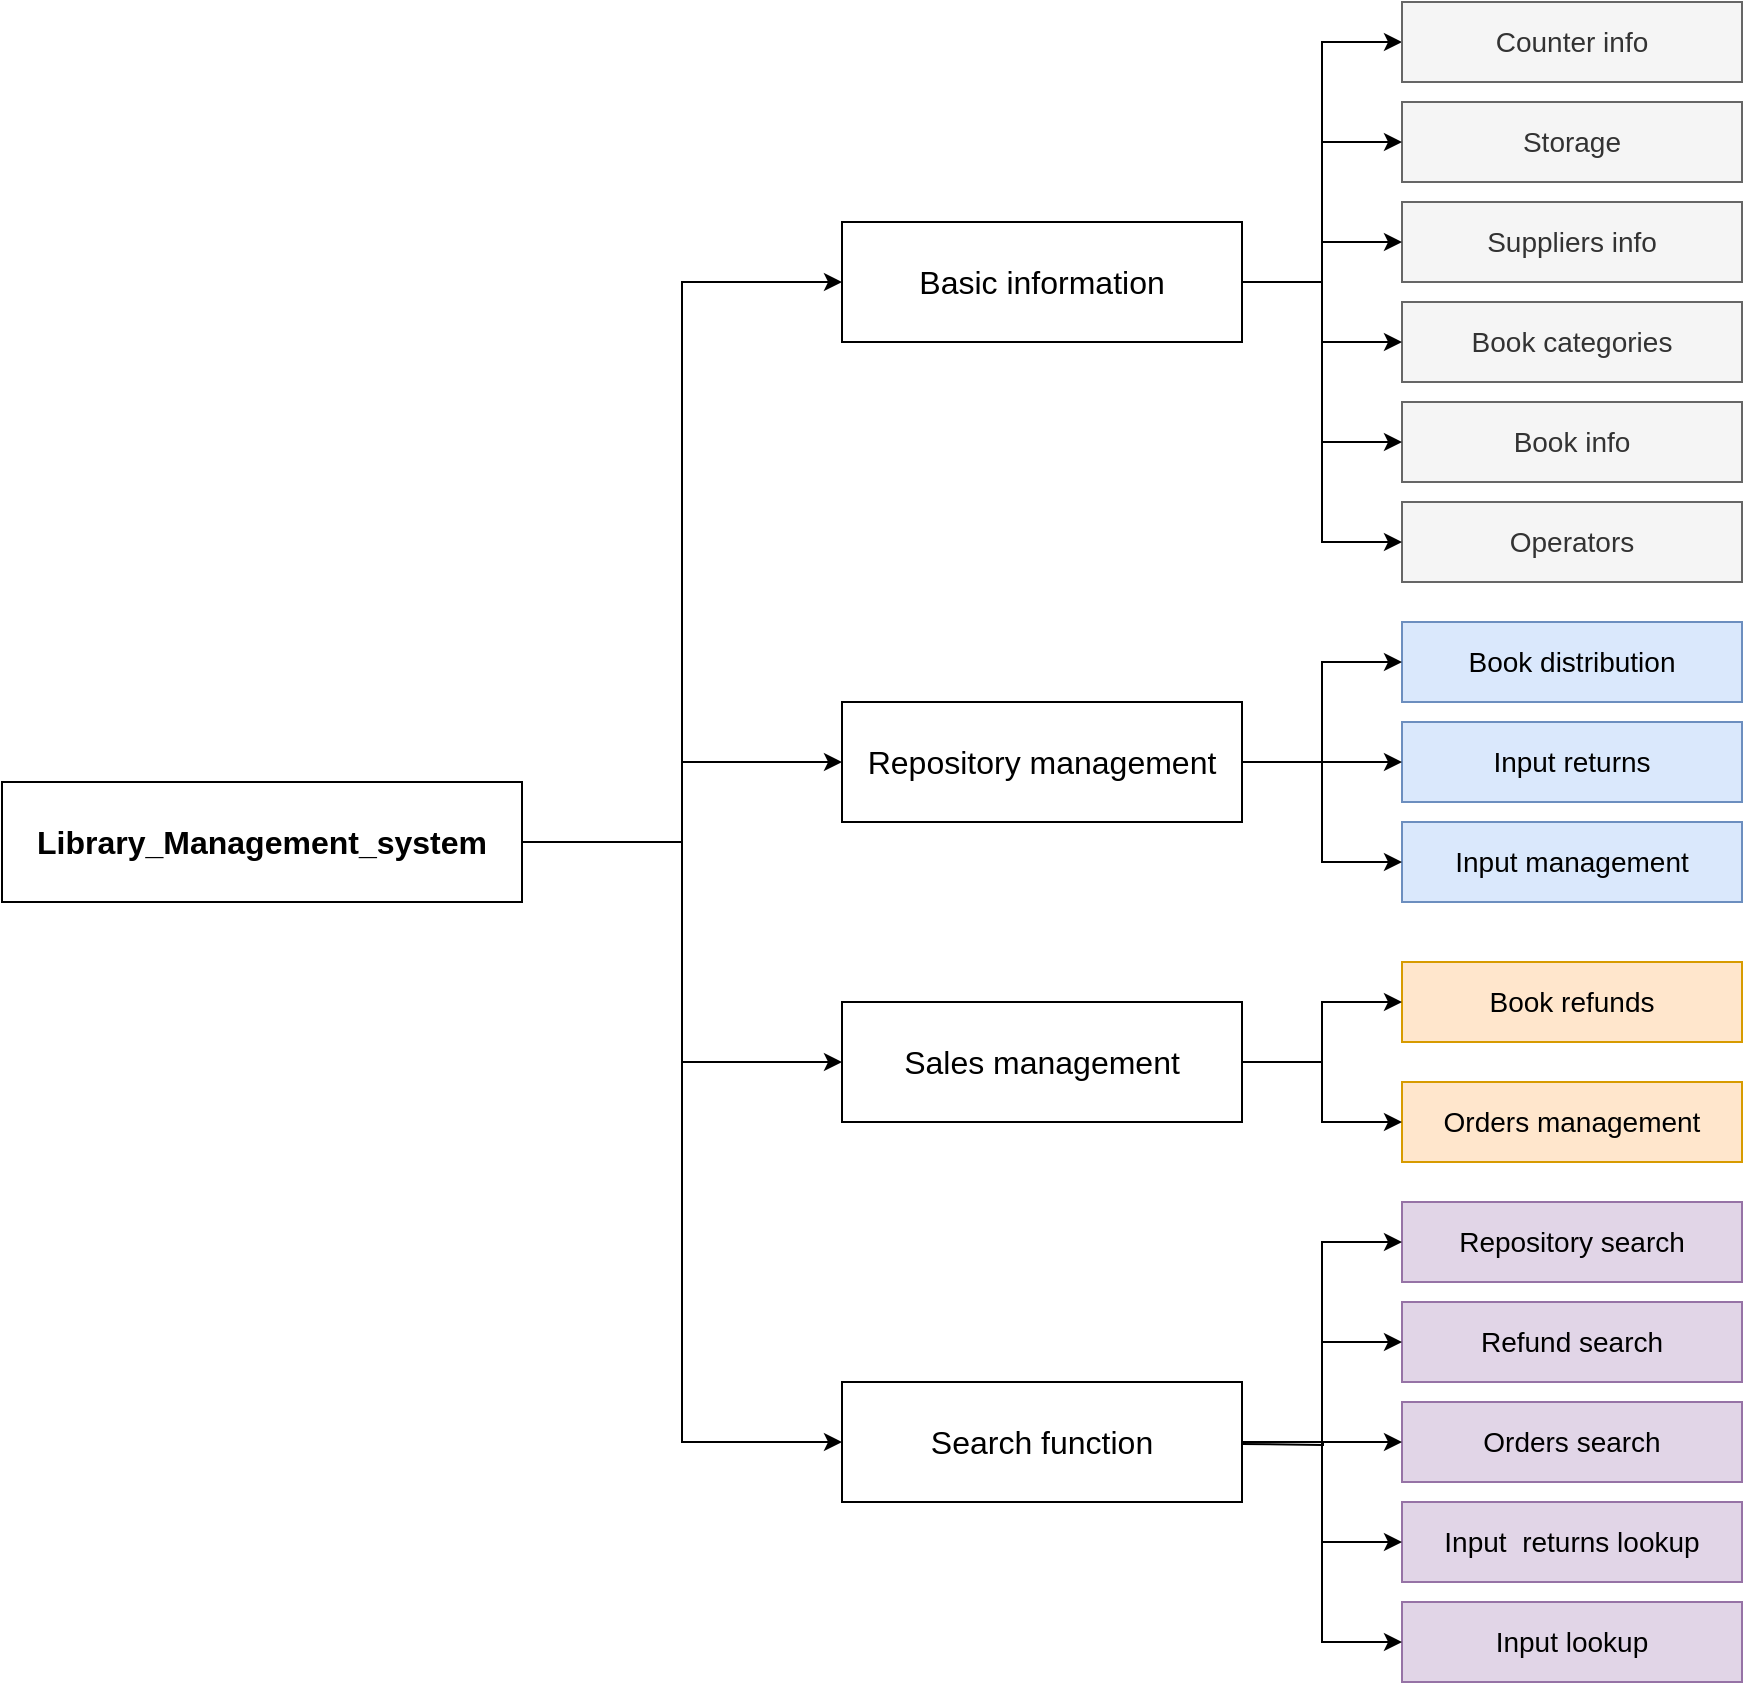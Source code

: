 <mxfile version="13.0.3" type="device"><diagram id="jDvrA52LqAtyF1VqodQY" name="Page-1"><mxGraphModel dx="2310" dy="2036" grid="1" gridSize="10" guides="1" tooltips="1" connect="1" arrows="1" fold="1" page="1" pageScale="1" pageWidth="827" pageHeight="1169" math="0" shadow="0"><root><mxCell id="0"/><mxCell id="1" parent="0"/><mxCell id="6AdnCGVM4psgo07VvYEl-26" value="" style="edgeStyle=orthogonalEdgeStyle;rounded=0;orthogonalLoop=1;jettySize=auto;html=1;exitX=1;exitY=0.5;exitDx=0;exitDy=0;entryX=0;entryY=0.5;entryDx=0;entryDy=0;fontSize=16;" edge="1" parent="1" source="6AdnCGVM4psgo07VvYEl-24" target="6AdnCGVM4psgo07VvYEl-25"><mxGeometry relative="1" as="geometry"/></mxCell><mxCell id="6AdnCGVM4psgo07VvYEl-28" value="" style="edgeStyle=orthogonalEdgeStyle;rounded=0;orthogonalLoop=1;jettySize=auto;html=1;entryX=0;entryY=0.5;entryDx=0;entryDy=0;fontSize=16;" edge="1" parent="1" source="6AdnCGVM4psgo07VvYEl-24" target="6AdnCGVM4psgo07VvYEl-27"><mxGeometry relative="1" as="geometry"/></mxCell><mxCell id="6AdnCGVM4psgo07VvYEl-30" value="" style="edgeStyle=orthogonalEdgeStyle;rounded=0;orthogonalLoop=1;jettySize=auto;html=1;exitX=1;exitY=0.5;exitDx=0;exitDy=0;entryX=0;entryY=0.5;entryDx=0;entryDy=0;fontSize=16;" edge="1" parent="1" source="6AdnCGVM4psgo07VvYEl-24" target="6AdnCGVM4psgo07VvYEl-29"><mxGeometry relative="1" as="geometry"/></mxCell><mxCell id="6AdnCGVM4psgo07VvYEl-24" value="Library_Management_system" style="rounded=0;whiteSpace=wrap;html=1;fontSize=16;fontStyle=1" vertex="1" parent="1"><mxGeometry x="-430" y="270" width="260" height="60" as="geometry"/></mxCell><mxCell id="6AdnCGVM4psgo07VvYEl-29" value="Sales management" style="rounded=0;whiteSpace=wrap;html=1;fontSize=16;" vertex="1" parent="1"><mxGeometry x="-10" y="380" width="200" height="60" as="geometry"/></mxCell><mxCell id="6AdnCGVM4psgo07VvYEl-44" value="" style="edgeStyle=orthogonalEdgeStyle;rounded=0;orthogonalLoop=1;jettySize=auto;html=1;entryX=0;entryY=0.5;entryDx=0;entryDy=0;" edge="1" parent="1" source="6AdnCGVM4psgo07VvYEl-25" target="6AdnCGVM4psgo07VvYEl-43"><mxGeometry relative="1" as="geometry"/></mxCell><mxCell id="6AdnCGVM4psgo07VvYEl-25" value="Basic information" style="rounded=0;whiteSpace=wrap;html=1;fontSize=16;" vertex="1" parent="1"><mxGeometry x="-10" y="-10" width="200" height="60" as="geometry"/></mxCell><mxCell id="6AdnCGVM4psgo07VvYEl-43" value="Counter info" style="rounded=0;whiteSpace=wrap;html=1;fillColor=#f5f5f5;strokeColor=#666666;fontColor=#333333;fontSize=14;" vertex="1" parent="1"><mxGeometry x="270" y="-120" width="170" height="40" as="geometry"/></mxCell><mxCell id="6AdnCGVM4psgo07VvYEl-27" value="Repository management" style="rounded=0;whiteSpace=wrap;html=1;fontSize=16;" vertex="1" parent="1"><mxGeometry x="-10" y="230" width="200" height="60" as="geometry"/></mxCell><mxCell id="6AdnCGVM4psgo07VvYEl-41" value="Search function" style="rounded=0;whiteSpace=wrap;html=1;fontSize=16;" vertex="1" parent="1"><mxGeometry x="-10" y="570" width="200" height="60" as="geometry"/></mxCell><mxCell id="6AdnCGVM4psgo07VvYEl-42" value="" style="edgeStyle=orthogonalEdgeStyle;rounded=0;orthogonalLoop=1;jettySize=auto;html=1;exitX=1;exitY=0.5;exitDx=0;exitDy=0;entryX=0;entryY=0.5;entryDx=0;entryDy=0;fontSize=16;" edge="1" parent="1" source="6AdnCGVM4psgo07VvYEl-24" target="6AdnCGVM4psgo07VvYEl-41"><mxGeometry relative="1" as="geometry"><mxPoint x="-180" y="400" as="sourcePoint"/><mxPoint x="-110" y="480" as="targetPoint"/></mxGeometry></mxCell><mxCell id="6AdnCGVM4psgo07VvYEl-45" value="Storage" style="rounded=0;whiteSpace=wrap;html=1;fillColor=#f5f5f5;strokeColor=#666666;fontColor=#333333;fontSize=14;" vertex="1" parent="1"><mxGeometry x="270" y="-70" width="170" height="40" as="geometry"/></mxCell><mxCell id="6AdnCGVM4psgo07VvYEl-46" value="Suppliers info" style="rounded=0;whiteSpace=wrap;html=1;fillColor=#f5f5f5;strokeColor=#666666;fontColor=#333333;fontSize=14;" vertex="1" parent="1"><mxGeometry x="270" y="-20" width="170" height="40" as="geometry"/></mxCell><mxCell id="6AdnCGVM4psgo07VvYEl-47" value="Book categories" style="rounded=0;whiteSpace=wrap;html=1;fillColor=#f5f5f5;strokeColor=#666666;fontColor=#333333;fontSize=14;" vertex="1" parent="1"><mxGeometry x="270" y="30" width="170" height="40" as="geometry"/></mxCell><mxCell id="6AdnCGVM4psgo07VvYEl-48" value="Book info" style="rounded=0;whiteSpace=wrap;html=1;fillColor=#f5f5f5;strokeColor=#666666;fontColor=#333333;fontSize=14;" vertex="1" parent="1"><mxGeometry x="270" y="80" width="170" height="40" as="geometry"/></mxCell><mxCell id="6AdnCGVM4psgo07VvYEl-49" value="Operators" style="rounded=0;whiteSpace=wrap;html=1;fillColor=#f5f5f5;strokeColor=#666666;fontColor=#333333;fontSize=14;" vertex="1" parent="1"><mxGeometry x="270" y="130" width="170" height="40" as="geometry"/></mxCell><mxCell id="6AdnCGVM4psgo07VvYEl-50" value="" style="edgeStyle=orthogonalEdgeStyle;rounded=0;orthogonalLoop=1;jettySize=auto;html=1;entryX=0;entryY=0.5;entryDx=0;entryDy=0;exitX=1;exitY=0.5;exitDx=0;exitDy=0;" edge="1" parent="1" source="6AdnCGVM4psgo07VvYEl-25" target="6AdnCGVM4psgo07VvYEl-45"><mxGeometry relative="1" as="geometry"><mxPoint x="200" y="80" as="sourcePoint"/><mxPoint x="280" y="-90" as="targetPoint"/></mxGeometry></mxCell><mxCell id="6AdnCGVM4psgo07VvYEl-51" value="" style="edgeStyle=orthogonalEdgeStyle;rounded=0;orthogonalLoop=1;jettySize=auto;html=1;entryX=0;entryY=0.5;entryDx=0;entryDy=0;" edge="1" parent="1" target="6AdnCGVM4psgo07VvYEl-46"><mxGeometry relative="1" as="geometry"><mxPoint x="190" y="20" as="sourcePoint"/><mxPoint x="290" y="-80" as="targetPoint"/><Array as="points"><mxPoint x="190" y="20"/><mxPoint x="230" y="20"/><mxPoint x="230"/></Array></mxGeometry></mxCell><mxCell id="6AdnCGVM4psgo07VvYEl-52" value="" style="edgeStyle=orthogonalEdgeStyle;rounded=0;orthogonalLoop=1;jettySize=auto;html=1;entryX=0;entryY=0.5;entryDx=0;entryDy=0;exitX=1;exitY=0.5;exitDx=0;exitDy=0;" edge="1" parent="1" source="6AdnCGVM4psgo07VvYEl-25" target="6AdnCGVM4psgo07VvYEl-47"><mxGeometry relative="1" as="geometry"><mxPoint x="220" y="100" as="sourcePoint"/><mxPoint x="300" y="-70" as="targetPoint"/></mxGeometry></mxCell><mxCell id="6AdnCGVM4psgo07VvYEl-53" value="" style="edgeStyle=orthogonalEdgeStyle;rounded=0;orthogonalLoop=1;jettySize=auto;html=1;entryX=0;entryY=0.5;entryDx=0;entryDy=0;exitX=1;exitY=0.5;exitDx=0;exitDy=0;" edge="1" parent="1" source="6AdnCGVM4psgo07VvYEl-25" target="6AdnCGVM4psgo07VvYEl-48"><mxGeometry relative="1" as="geometry"><mxPoint x="200" y="80" as="sourcePoint"/><mxPoint x="280" y="60" as="targetPoint"/></mxGeometry></mxCell><mxCell id="6AdnCGVM4psgo07VvYEl-54" value="" style="edgeStyle=orthogonalEdgeStyle;rounded=0;orthogonalLoop=1;jettySize=auto;html=1;entryX=0;entryY=0.5;entryDx=0;entryDy=0;exitX=1;exitY=0.5;exitDx=0;exitDy=0;" edge="1" parent="1" source="6AdnCGVM4psgo07VvYEl-25" target="6AdnCGVM4psgo07VvYEl-49"><mxGeometry relative="1" as="geometry"><mxPoint x="210" y="90" as="sourcePoint"/><mxPoint x="290" y="70" as="targetPoint"/></mxGeometry></mxCell><mxCell id="6AdnCGVM4psgo07VvYEl-55" value="Book distribution" style="rounded=0;whiteSpace=wrap;html=1;fillColor=#dae8fc;strokeColor=#6c8ebf;fontSize=14;" vertex="1" parent="1"><mxGeometry x="270" y="190" width="170" height="40" as="geometry"/></mxCell><mxCell id="6AdnCGVM4psgo07VvYEl-56" value="Input returns" style="rounded=0;whiteSpace=wrap;html=1;fillColor=#dae8fc;strokeColor=#6c8ebf;fontSize=14;" vertex="1" parent="1"><mxGeometry x="270" y="240" width="170" height="40" as="geometry"/></mxCell><mxCell id="6AdnCGVM4psgo07VvYEl-57" value="Input management" style="rounded=0;whiteSpace=wrap;html=1;fillColor=#dae8fc;strokeColor=#6c8ebf;fontSize=14;" vertex="1" parent="1"><mxGeometry x="270" y="290" width="170" height="40" as="geometry"/></mxCell><mxCell id="6AdnCGVM4psgo07VvYEl-58" value="" style="edgeStyle=orthogonalEdgeStyle;rounded=0;orthogonalLoop=1;jettySize=auto;html=1;entryX=0;entryY=0.5;entryDx=0;entryDy=0;exitX=1;exitY=0.5;exitDx=0;exitDy=0;" edge="1" parent="1" source="6AdnCGVM4psgo07VvYEl-27" target="6AdnCGVM4psgo07VvYEl-55"><mxGeometry relative="1" as="geometry"><mxPoint x="200" y="30" as="sourcePoint"/><mxPoint x="280" y="160" as="targetPoint"/></mxGeometry></mxCell><mxCell id="6AdnCGVM4psgo07VvYEl-59" value="" style="edgeStyle=orthogonalEdgeStyle;rounded=0;orthogonalLoop=1;jettySize=auto;html=1;entryX=0;entryY=0.5;entryDx=0;entryDy=0;exitX=1;exitY=0.5;exitDx=0;exitDy=0;" edge="1" parent="1" source="6AdnCGVM4psgo07VvYEl-27" target="6AdnCGVM4psgo07VvYEl-56"><mxGeometry relative="1" as="geometry"><mxPoint x="200" y="270" as="sourcePoint"/><mxPoint x="280" y="220" as="targetPoint"/></mxGeometry></mxCell><mxCell id="6AdnCGVM4psgo07VvYEl-60" value="" style="edgeStyle=orthogonalEdgeStyle;rounded=0;orthogonalLoop=1;jettySize=auto;html=1;entryX=0;entryY=0.5;entryDx=0;entryDy=0;exitX=1;exitY=0.5;exitDx=0;exitDy=0;" edge="1" parent="1" source="6AdnCGVM4psgo07VvYEl-27" target="6AdnCGVM4psgo07VvYEl-57"><mxGeometry relative="1" as="geometry"><mxPoint x="210" y="280" as="sourcePoint"/><mxPoint x="290" y="230" as="targetPoint"/></mxGeometry></mxCell><mxCell id="6AdnCGVM4psgo07VvYEl-61" value="Book refunds" style="rounded=0;whiteSpace=wrap;html=1;fillColor=#ffe6cc;strokeColor=#d79b00;fontSize=14;" vertex="1" parent="1"><mxGeometry x="270" y="360" width="170" height="40" as="geometry"/></mxCell><mxCell id="6AdnCGVM4psgo07VvYEl-62" value="Orders management" style="rounded=0;whiteSpace=wrap;html=1;fillColor=#ffe6cc;strokeColor=#d79b00;fontSize=14;" vertex="1" parent="1"><mxGeometry x="270" y="420" width="170" height="40" as="geometry"/></mxCell><mxCell id="6AdnCGVM4psgo07VvYEl-63" value="" style="edgeStyle=orthogonalEdgeStyle;rounded=0;orthogonalLoop=1;jettySize=auto;html=1;entryX=0;entryY=0.5;entryDx=0;entryDy=0;exitX=1;exitY=0.5;exitDx=0;exitDy=0;" edge="1" parent="1" source="6AdnCGVM4psgo07VvYEl-29" target="6AdnCGVM4psgo07VvYEl-61"><mxGeometry relative="1" as="geometry"><mxPoint x="200" y="270" as="sourcePoint"/><mxPoint x="280" y="320" as="targetPoint"/></mxGeometry></mxCell><mxCell id="6AdnCGVM4psgo07VvYEl-64" value="" style="edgeStyle=orthogonalEdgeStyle;rounded=0;orthogonalLoop=1;jettySize=auto;html=1;entryX=0;entryY=0.5;entryDx=0;entryDy=0;exitX=1;exitY=0.5;exitDx=0;exitDy=0;" edge="1" parent="1" source="6AdnCGVM4psgo07VvYEl-29" target="6AdnCGVM4psgo07VvYEl-62"><mxGeometry relative="1" as="geometry"><mxPoint x="200" y="430" as="sourcePoint"/><mxPoint x="280" y="390" as="targetPoint"/></mxGeometry></mxCell><mxCell id="6AdnCGVM4psgo07VvYEl-65" value="Repository search" style="rounded=0;whiteSpace=wrap;html=1;fillColor=#e1d5e7;strokeColor=#9673a6;fontSize=14;" vertex="1" parent="1"><mxGeometry x="270" y="480" width="170" height="40" as="geometry"/></mxCell><mxCell id="6AdnCGVM4psgo07VvYEl-66" value="Refund search" style="rounded=0;whiteSpace=wrap;html=1;fillColor=#e1d5e7;strokeColor=#9673a6;fontSize=14;" vertex="1" parent="1"><mxGeometry x="270" y="530" width="170" height="40" as="geometry"/></mxCell><mxCell id="6AdnCGVM4psgo07VvYEl-67" value="Orders search" style="rounded=0;whiteSpace=wrap;html=1;fillColor=#e1d5e7;strokeColor=#9673a6;fontSize=14;" vertex="1" parent="1"><mxGeometry x="270" y="580" width="170" height="40" as="geometry"/></mxCell><mxCell id="6AdnCGVM4psgo07VvYEl-68" value="Input&amp;nbsp; returns lookup" style="rounded=0;whiteSpace=wrap;html=1;fillColor=#e1d5e7;strokeColor=#9673a6;fontSize=14;" vertex="1" parent="1"><mxGeometry x="270" y="630" width="170" height="40" as="geometry"/></mxCell><mxCell id="6AdnCGVM4psgo07VvYEl-69" value="Input lookup" style="rounded=0;whiteSpace=wrap;html=1;fillColor=#e1d5e7;strokeColor=#9673a6;fontSize=14;" vertex="1" parent="1"><mxGeometry x="270" y="680" width="170" height="40" as="geometry"/></mxCell><mxCell id="6AdnCGVM4psgo07VvYEl-70" value="" style="edgeStyle=orthogonalEdgeStyle;rounded=0;orthogonalLoop=1;jettySize=auto;html=1;entryX=0;entryY=0.5;entryDx=0;entryDy=0;exitX=1;exitY=0.5;exitDx=0;exitDy=0;" edge="1" parent="1" source="6AdnCGVM4psgo07VvYEl-41" target="6AdnCGVM4psgo07VvYEl-65"><mxGeometry relative="1" as="geometry"><mxPoint x="200" y="420" as="sourcePoint"/><mxPoint x="280" y="390" as="targetPoint"/></mxGeometry></mxCell><mxCell id="6AdnCGVM4psgo07VvYEl-71" value="" style="edgeStyle=orthogonalEdgeStyle;rounded=0;orthogonalLoop=1;jettySize=auto;html=1;entryX=0;entryY=0.5;entryDx=0;entryDy=0;exitX=1;exitY=0.5;exitDx=0;exitDy=0;" edge="1" parent="1" source="6AdnCGVM4psgo07VvYEl-41" target="6AdnCGVM4psgo07VvYEl-66"><mxGeometry relative="1" as="geometry"><mxPoint x="200" y="610.0" as="sourcePoint"/><mxPoint x="280" y="510" as="targetPoint"/></mxGeometry></mxCell><mxCell id="6AdnCGVM4psgo07VvYEl-73" value="" style="edgeStyle=orthogonalEdgeStyle;rounded=0;orthogonalLoop=1;jettySize=auto;html=1;entryX=0;entryY=0.5;entryDx=0;entryDy=0;" edge="1" parent="1" target="6AdnCGVM4psgo07VvYEl-67"><mxGeometry relative="1" as="geometry"><mxPoint x="190" y="601" as="sourcePoint"/><mxPoint x="280" y="560" as="targetPoint"/></mxGeometry></mxCell><mxCell id="6AdnCGVM4psgo07VvYEl-74" value="" style="edgeStyle=orthogonalEdgeStyle;rounded=0;orthogonalLoop=1;jettySize=auto;html=1;entryX=0;entryY=0.5;entryDx=0;entryDy=0;exitX=1;exitY=0.5;exitDx=0;exitDy=0;" edge="1" parent="1" source="6AdnCGVM4psgo07VvYEl-41" target="6AdnCGVM4psgo07VvYEl-68"><mxGeometry relative="1" as="geometry"><mxPoint x="210" y="620" as="sourcePoint"/><mxPoint x="290" y="570" as="targetPoint"/></mxGeometry></mxCell><mxCell id="6AdnCGVM4psgo07VvYEl-75" value="" style="edgeStyle=orthogonalEdgeStyle;rounded=0;orthogonalLoop=1;jettySize=auto;html=1;entryX=0;entryY=0.5;entryDx=0;entryDy=0;exitX=1;exitY=0.5;exitDx=0;exitDy=0;" edge="1" parent="1" source="6AdnCGVM4psgo07VvYEl-41" target="6AdnCGVM4psgo07VvYEl-69"><mxGeometry relative="1" as="geometry"><mxPoint x="200" y="610" as="sourcePoint"/><mxPoint x="280" y="660" as="targetPoint"/></mxGeometry></mxCell></root></mxGraphModel></diagram></mxfile>
